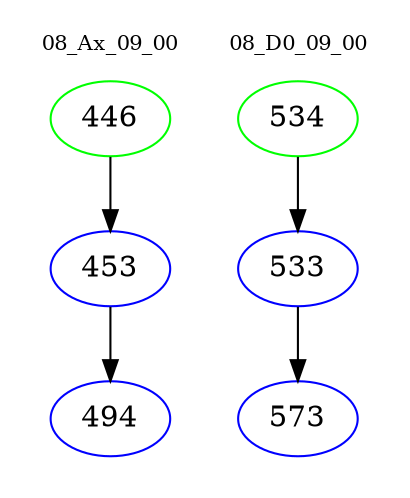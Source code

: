 digraph{
subgraph cluster_0 {
color = white
label = "08_Ax_09_00";
fontsize=10;
T0_446 [label="446", color="green"]
T0_446 -> T0_453 [color="black"]
T0_453 [label="453", color="blue"]
T0_453 -> T0_494 [color="black"]
T0_494 [label="494", color="blue"]
}
subgraph cluster_1 {
color = white
label = "08_D0_09_00";
fontsize=10;
T1_534 [label="534", color="green"]
T1_534 -> T1_533 [color="black"]
T1_533 [label="533", color="blue"]
T1_533 -> T1_573 [color="black"]
T1_573 [label="573", color="blue"]
}
}
